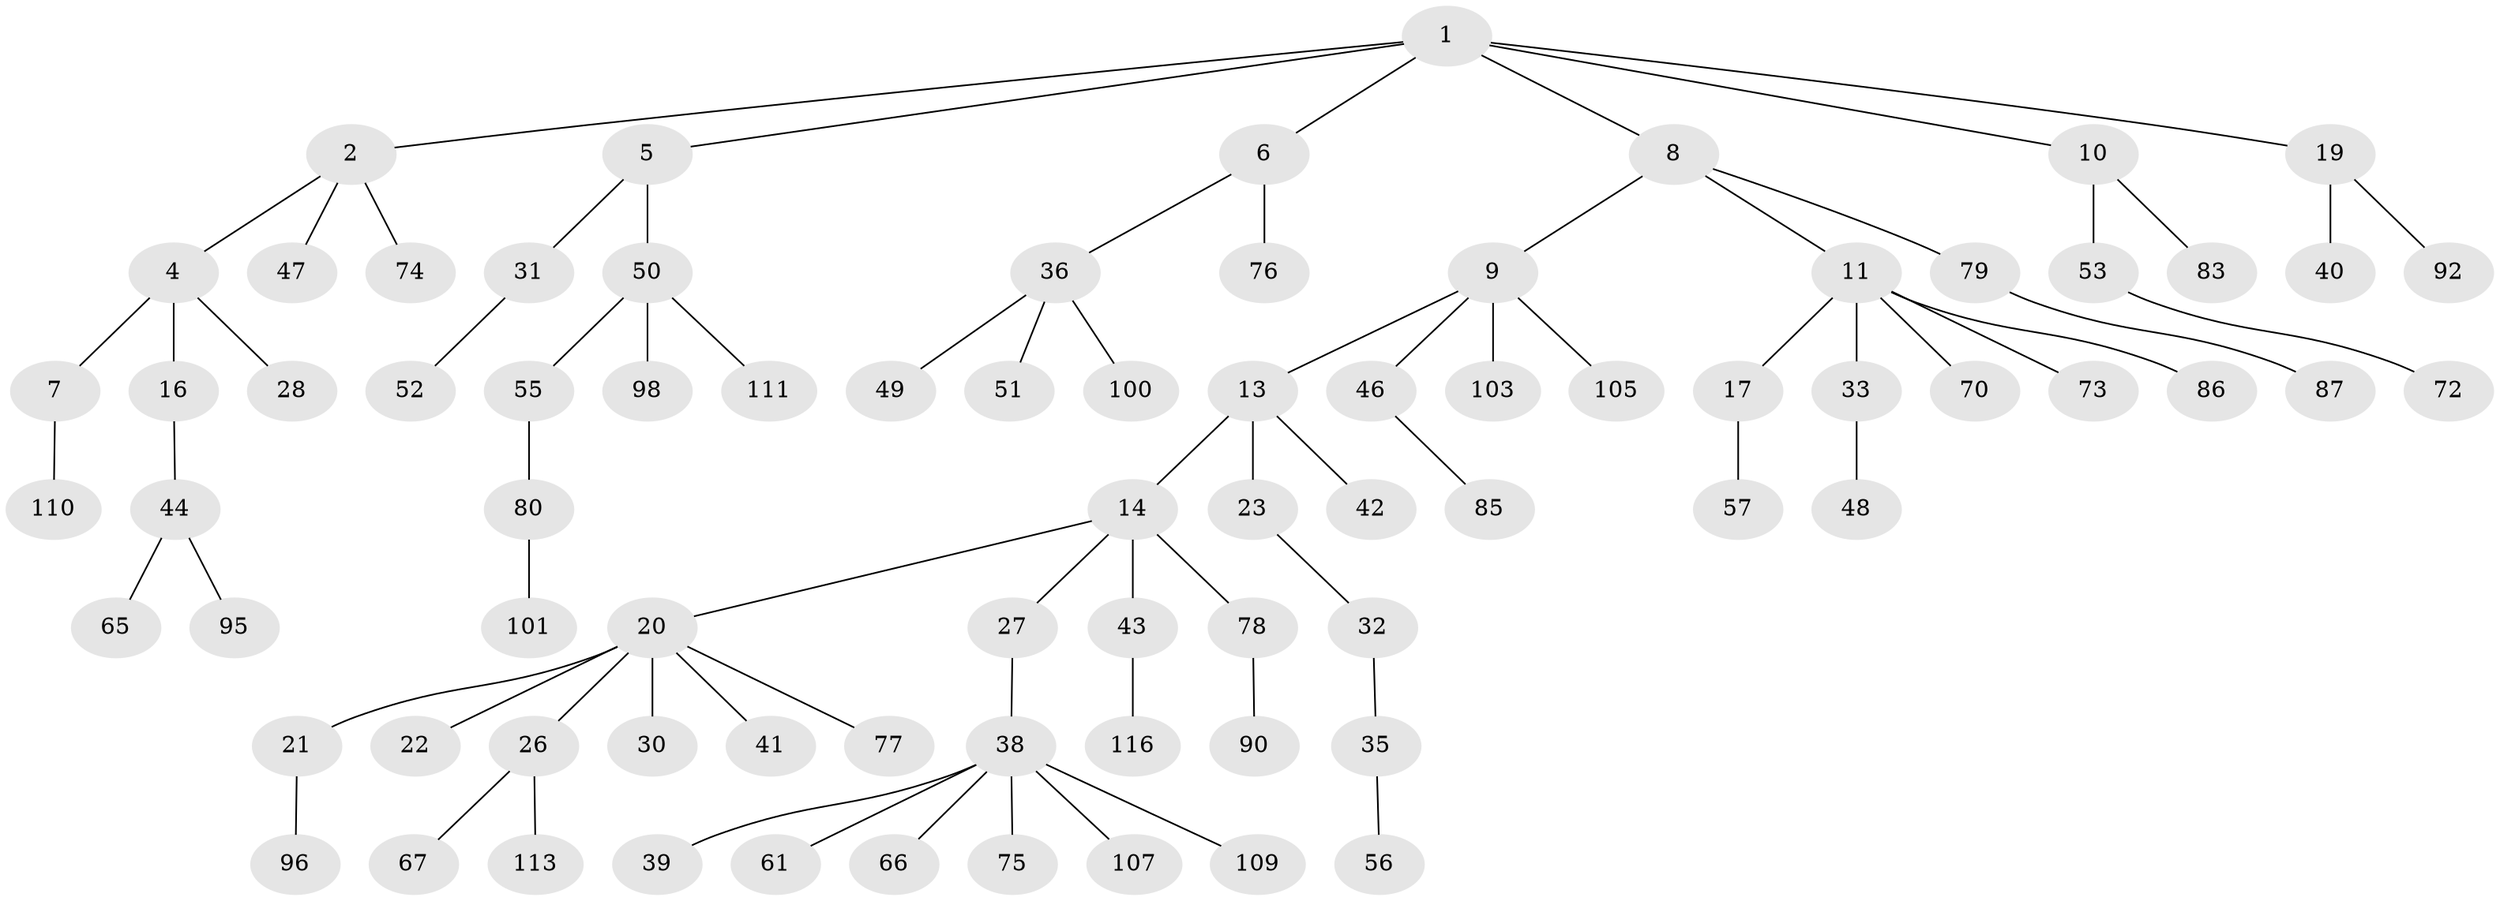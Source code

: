 // Generated by graph-tools (version 1.1) at 2025/24/03/03/25 07:24:06]
// undirected, 79 vertices, 78 edges
graph export_dot {
graph [start="1"]
  node [color=gray90,style=filled];
  1 [super="+3"];
  2 [super="+69"];
  4 [super="+12"];
  5 [super="+63"];
  6 [super="+37"];
  7 [super="+93"];
  8 [super="+29"];
  9 [super="+68"];
  10 [super="+15"];
  11 [super="+25"];
  13 [super="+108"];
  14 [super="+18"];
  16;
  17 [super="+58"];
  19 [super="+45"];
  20 [super="+59"];
  21 [super="+24"];
  22;
  23 [super="+102"];
  26 [super="+34"];
  27 [super="+88"];
  28;
  30;
  31 [super="+97"];
  32 [super="+60"];
  33;
  35 [super="+89"];
  36 [super="+62"];
  38 [super="+54"];
  39 [super="+71"];
  40;
  41;
  42;
  43 [super="+64"];
  44 [super="+91"];
  46;
  47;
  48;
  49;
  50 [super="+81"];
  51;
  52;
  53 [super="+112"];
  55;
  56 [super="+117"];
  57;
  61 [super="+84"];
  65;
  66 [super="+114"];
  67;
  70 [super="+94"];
  72;
  73;
  74;
  75 [super="+104"];
  76;
  77;
  78 [super="+82"];
  79;
  80 [super="+99"];
  83;
  85 [super="+118"];
  86;
  87 [super="+106"];
  90 [super="+115"];
  92;
  95;
  96;
  98;
  100;
  101;
  103;
  105;
  107;
  109;
  110;
  111;
  113;
  116;
  1 -- 2;
  1 -- 8;
  1 -- 19;
  1 -- 10;
  1 -- 5;
  1 -- 6;
  2 -- 4;
  2 -- 47;
  2 -- 74;
  4 -- 7;
  4 -- 16;
  4 -- 28;
  5 -- 31;
  5 -- 50;
  6 -- 36;
  6 -- 76;
  7 -- 110;
  8 -- 9;
  8 -- 11;
  8 -- 79;
  9 -- 13;
  9 -- 46;
  9 -- 105;
  9 -- 103;
  10 -- 53;
  10 -- 83;
  11 -- 17;
  11 -- 33;
  11 -- 70;
  11 -- 73;
  11 -- 86;
  13 -- 14;
  13 -- 23;
  13 -- 42;
  14 -- 78;
  14 -- 27;
  14 -- 43;
  14 -- 20;
  16 -- 44;
  17 -- 57;
  19 -- 40;
  19 -- 92;
  20 -- 21;
  20 -- 22;
  20 -- 26;
  20 -- 30;
  20 -- 41;
  20 -- 77;
  21 -- 96;
  23 -- 32;
  26 -- 67;
  26 -- 113;
  27 -- 38;
  31 -- 52;
  32 -- 35;
  33 -- 48;
  35 -- 56;
  36 -- 49;
  36 -- 51;
  36 -- 100;
  38 -- 39;
  38 -- 109;
  38 -- 66;
  38 -- 75;
  38 -- 107;
  38 -- 61;
  43 -- 116;
  44 -- 65;
  44 -- 95;
  46 -- 85;
  50 -- 55;
  50 -- 98;
  50 -- 111;
  53 -- 72;
  55 -- 80;
  78 -- 90;
  79 -- 87;
  80 -- 101;
}
